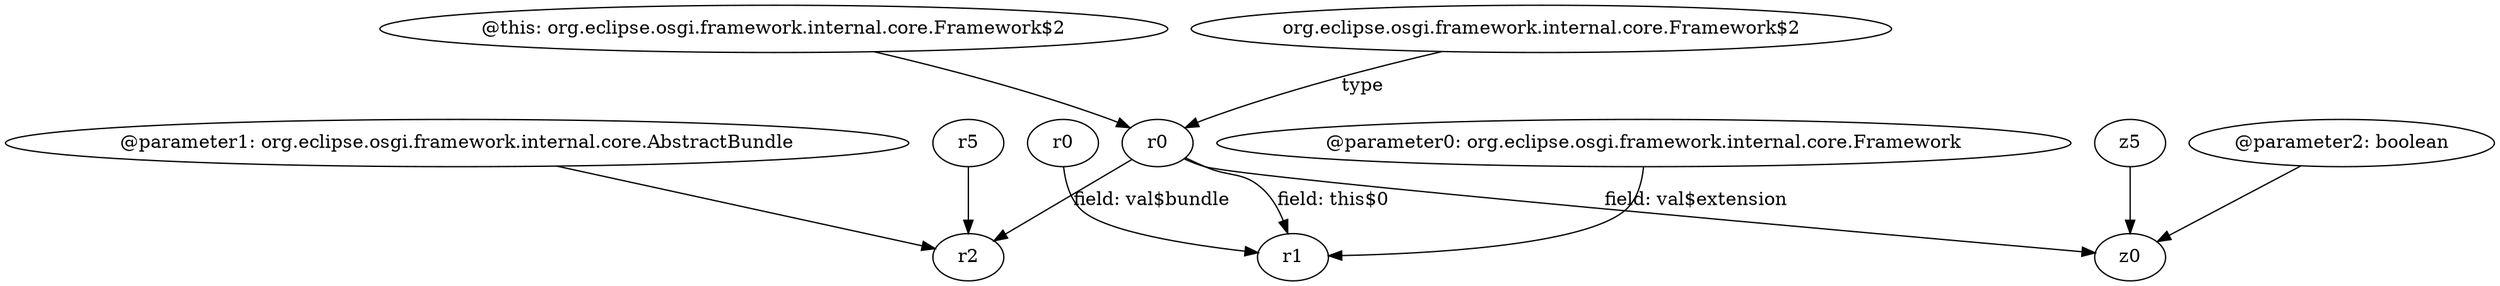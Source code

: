 digraph g {
0[label="@parameter1: org.eclipse.osgi.framework.internal.core.AbstractBundle"]
1[label="r2"]
0->1[label=""]
2[label="r0"]
3[label="r1"]
2->3[label="field: this$0"]
2->1[label="field: val$bundle"]
4[label="z0"]
2->4[label="field: val$extension"]
5[label="z5"]
5->4[label=""]
6[label="@parameter0: org.eclipse.osgi.framework.internal.core.Framework"]
6->3[label=""]
7[label="@parameter2: boolean"]
7->4[label=""]
8[label="@this: org.eclipse.osgi.framework.internal.core.Framework$2"]
8->2[label=""]
9[label="r0"]
9->3[label=""]
10[label="r5"]
10->1[label=""]
11[label="org.eclipse.osgi.framework.internal.core.Framework$2"]
11->2[label="type"]
}